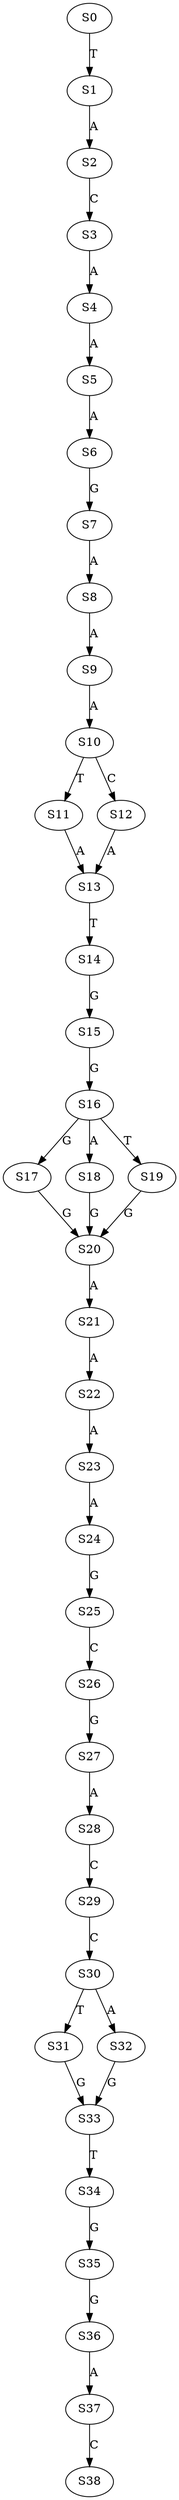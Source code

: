 strict digraph  {
	S0 -> S1 [ label = T ];
	S1 -> S2 [ label = A ];
	S2 -> S3 [ label = C ];
	S3 -> S4 [ label = A ];
	S4 -> S5 [ label = A ];
	S5 -> S6 [ label = A ];
	S6 -> S7 [ label = G ];
	S7 -> S8 [ label = A ];
	S8 -> S9 [ label = A ];
	S9 -> S10 [ label = A ];
	S10 -> S11 [ label = T ];
	S10 -> S12 [ label = C ];
	S11 -> S13 [ label = A ];
	S12 -> S13 [ label = A ];
	S13 -> S14 [ label = T ];
	S14 -> S15 [ label = G ];
	S15 -> S16 [ label = G ];
	S16 -> S17 [ label = G ];
	S16 -> S18 [ label = A ];
	S16 -> S19 [ label = T ];
	S17 -> S20 [ label = G ];
	S18 -> S20 [ label = G ];
	S19 -> S20 [ label = G ];
	S20 -> S21 [ label = A ];
	S21 -> S22 [ label = A ];
	S22 -> S23 [ label = A ];
	S23 -> S24 [ label = A ];
	S24 -> S25 [ label = G ];
	S25 -> S26 [ label = C ];
	S26 -> S27 [ label = G ];
	S27 -> S28 [ label = A ];
	S28 -> S29 [ label = C ];
	S29 -> S30 [ label = C ];
	S30 -> S31 [ label = T ];
	S30 -> S32 [ label = A ];
	S31 -> S33 [ label = G ];
	S32 -> S33 [ label = G ];
	S33 -> S34 [ label = T ];
	S34 -> S35 [ label = G ];
	S35 -> S36 [ label = G ];
	S36 -> S37 [ label = A ];
	S37 -> S38 [ label = C ];
}
